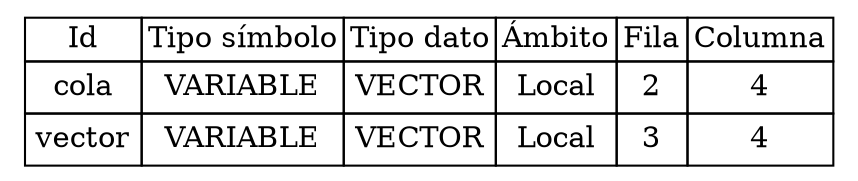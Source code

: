 
	digraph {
		tablaSimbolos [
		  shape=plaintext
		  label=<
			<table border='0' cellborder='1' color='black' cellspacing='0'>
			  <tr>
				  <td>Id</td>
				  <td>Tipo símbolo</td>
				  <td>Tipo dato</td>
				  <td>Ámbito</td>
				  <td>Fila</td>
				  <td>Columna</td>
			  </tr>
	
<tr>
<td cellpadding='4'>
cola
</td>
<td cellpadding='4'>VARIABLE
</td>
<td cellpadding='4'>VECTOR
</td>
<td cellpadding='4'>Local
</td>
<td cellpadding='4'>
2
</td>
<td cellpadding='4'>
4
</td>
</tr>

<tr>
<td cellpadding='4'>
vector
</td>
<td cellpadding='4'>VARIABLE
</td>
<td cellpadding='4'>VECTOR
</td>
<td cellpadding='4'>Local
</td>
<td cellpadding='4'>
3
</td>
<td cellpadding='4'>
4
</td>
</tr>

		</table>
		>];
	}
	
